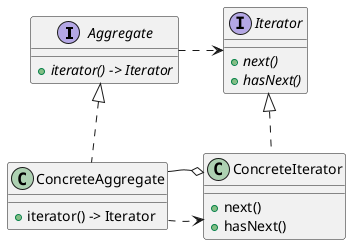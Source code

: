 @startuml

Interface Aggregate
{
    + {abstract} iterator() -> Iterator
}
class ConcreteAggregate
{
    + iterator() -> Iterator
}
Aggregate <|.. ConcreteAggregate

Interface Iterator
{
    + {abstract} next()
    + {abstract} hasNext()
}

Class ConcreteIterator
{
    + next()
    + hasNext()
}

Iterator <|.. ConcreteIterator
ConcreteAggregate .> ConcreteIterator
ConcreteAggregate -o ConcreteIterator

Aggregate .> Iterator

@enduml
